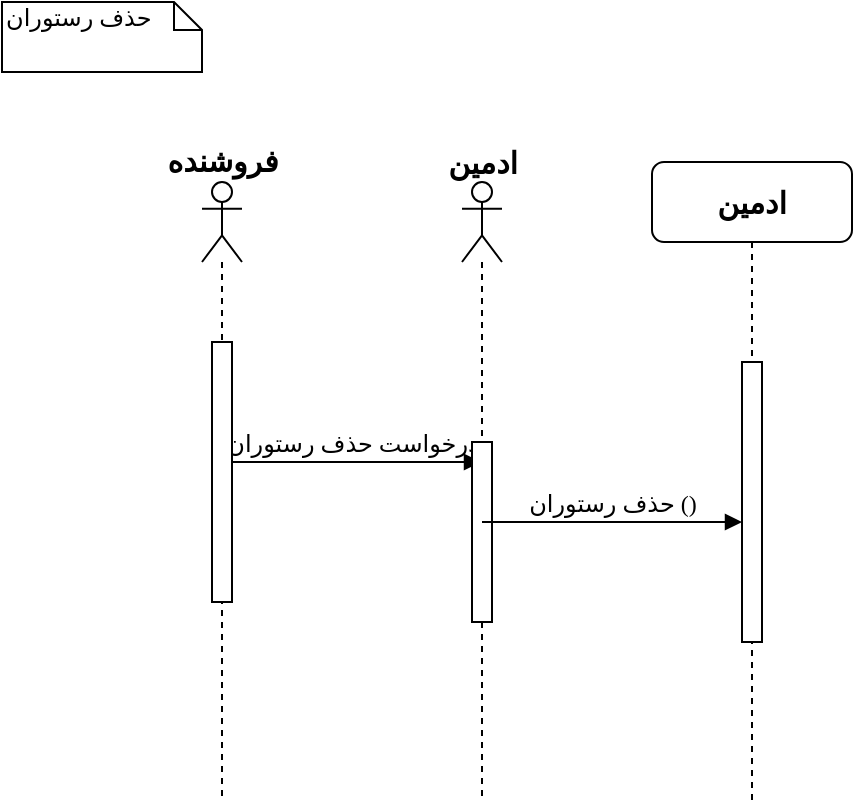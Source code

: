<mxfile version="14.1.3" type="github">
  <diagram id="kgpKYQtTHZ0yAKxKKP6v" name="Page-1">
    <mxGraphModel dx="731" dy="429" grid="1" gridSize="10" guides="1" tooltips="1" connect="1" arrows="1" fold="1" page="1" pageScale="1" pageWidth="850" pageHeight="1100" math="0" shadow="0">
      <root>
        <mxCell id="0" />
        <mxCell id="1" parent="0" />
        <mxCell id="xVhR0Zh99ry8Dv5ZZcrm-13" value="درخواست حذف رستوران" style="html=1;verticalAlign=bottom;endArrow=block;labelBackgroundColor=none;fontFamily=Verdana;fontSize=12;edgeStyle=elbowEdgeStyle;elbow=vertical;" parent="1" source="xVhR0Zh99ry8Dv5ZZcrm-15" target="xVhR0Zh99ry8Dv5ZZcrm-33" edge="1">
          <mxGeometry relative="1" as="geometry">
            <mxPoint x="165" y="210" as="sourcePoint" />
            <mxPoint x="450" y="204" as="targetPoint" />
            <Array as="points">
              <mxPoint x="200" y="230" />
              <mxPoint x="280" y="210" />
            </Array>
          </mxGeometry>
        </mxCell>
        <mxCell id="xVhR0Zh99ry8Dv5ZZcrm-14" value="حذف رستوران" style="shape=note;whiteSpace=wrap;html=1;size=14;verticalAlign=top;align=left;spacingTop=-6;rounded=0;shadow=0;comic=0;labelBackgroundColor=none;strokeWidth=1;fontFamily=Verdana;fontSize=12" parent="1" vertex="1">
          <mxGeometry width="100" height="35" as="geometry" />
        </mxCell>
        <mxCell id="xVhR0Zh99ry8Dv5ZZcrm-15" value="" style="shape=umlLifeline;participant=umlActor;perimeter=lifelinePerimeter;whiteSpace=wrap;html=1;container=1;collapsible=0;recursiveResize=0;verticalAlign=top;spacingTop=36;outlineConnect=0;" parent="1" vertex="1">
          <mxGeometry x="100" y="90" width="20" height="310" as="geometry" />
        </mxCell>
        <mxCell id="xVhR0Zh99ry8Dv5ZZcrm-19" value="" style="html=1;points=[];perimeter=orthogonalPerimeter;" parent="xVhR0Zh99ry8Dv5ZZcrm-15" vertex="1">
          <mxGeometry x="5" y="80" width="10" height="130" as="geometry" />
        </mxCell>
        <mxCell id="xVhR0Zh99ry8Dv5ZZcrm-16" value="&lt;font size=&quot;1&quot;&gt;&lt;b style=&quot;font-size: 15px&quot;&gt;فروشنده&lt;/b&gt;&lt;/font&gt;" style="text;html=1;align=center;verticalAlign=middle;resizable=0;points=[];autosize=1;" parent="1" vertex="1">
          <mxGeometry x="80" y="69" width="60" height="20" as="geometry" />
        </mxCell>
        <mxCell id="xVhR0Zh99ry8Dv5ZZcrm-31" value="&lt;font style=&quot;font-size: 15px&quot;&gt;&lt;b&gt;ادمین&lt;/b&gt;&lt;/font&gt;" style="shape=umlLifeline;perimeter=lifelinePerimeter;whiteSpace=wrap;html=1;container=1;collapsible=0;recursiveResize=0;outlineConnect=0;rounded=1;shadow=0;comic=0;labelBackgroundColor=none;strokeWidth=1;fontFamily=Verdana;fontSize=12;align=center;" parent="1" vertex="1">
          <mxGeometry x="325" y="80" width="100" height="320" as="geometry" />
        </mxCell>
        <mxCell id="xVhR0Zh99ry8Dv5ZZcrm-32" value="" style="html=1;points=[];perimeter=orthogonalPerimeter;rounded=0;shadow=0;comic=0;labelBackgroundColor=none;strokeWidth=1;fontFamily=Verdana;fontSize=12;align=center;" parent="xVhR0Zh99ry8Dv5ZZcrm-31" vertex="1">
          <mxGeometry x="45" y="100" width="10" height="140" as="geometry" />
        </mxCell>
        <mxCell id="xVhR0Zh99ry8Dv5ZZcrm-33" value="" style="shape=umlLifeline;participant=umlActor;perimeter=lifelinePerimeter;whiteSpace=wrap;html=1;container=1;collapsible=0;recursiveResize=0;verticalAlign=top;spacingTop=36;outlineConnect=0;" parent="1" vertex="1">
          <mxGeometry x="230" y="90" width="20" height="310" as="geometry" />
        </mxCell>
        <mxCell id="xVhR0Zh99ry8Dv5ZZcrm-34" value="" style="html=1;points=[];perimeter=orthogonalPerimeter;rounded=0;shadow=0;comic=0;labelBackgroundColor=none;strokeWidth=1;fontFamily=Verdana;fontSize=12;align=center;" parent="xVhR0Zh99ry8Dv5ZZcrm-33" vertex="1">
          <mxGeometry x="5" y="130" width="10" height="90" as="geometry" />
        </mxCell>
        <mxCell id="xVhR0Zh99ry8Dv5ZZcrm-35" value="&lt;b&gt;&lt;font style=&quot;font-size: 15px&quot;&gt;ادمین&lt;/font&gt;&lt;/b&gt;" style="text;html=1;align=center;verticalAlign=middle;resizable=0;points=[];autosize=1;" parent="1" vertex="1">
          <mxGeometry x="220" y="70" width="40" height="20" as="geometry" />
        </mxCell>
        <mxCell id="xVhR0Zh99ry8Dv5ZZcrm-36" value="حذف رستوران ()" style="html=1;verticalAlign=bottom;endArrow=block;labelBackgroundColor=none;fontFamily=Verdana;fontSize=12;edgeStyle=elbowEdgeStyle;elbow=vertical;" parent="1" edge="1">
          <mxGeometry relative="1" as="geometry">
            <mxPoint x="240" y="260" as="sourcePoint" />
            <mxPoint x="370" y="260" as="targetPoint" />
            <Array as="points">
              <mxPoint x="330.5" y="260" />
              <mxPoint x="410.5" y="240" />
            </Array>
          </mxGeometry>
        </mxCell>
      </root>
    </mxGraphModel>
  </diagram>
</mxfile>
